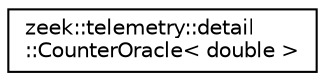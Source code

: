 digraph "Graphical Class Hierarchy"
{
 // LATEX_PDF_SIZE
  edge [fontname="Helvetica",fontsize="10",labelfontname="Helvetica",labelfontsize="10"];
  node [fontname="Helvetica",fontsize="10",shape=record];
  rankdir="LR";
  Node0 [label="zeek::telemetry::detail\l::CounterOracle\< double \>",height=0.2,width=0.4,color="black", fillcolor="white", style="filled",URL="$d4/d68/namespacezeek_1_1telemetry_1_1detail.html#d3/d9f/structzeek_1_1telemetry_1_1detail_1_1CounterOracle_3_01double_01_4",tooltip=" "];
}
